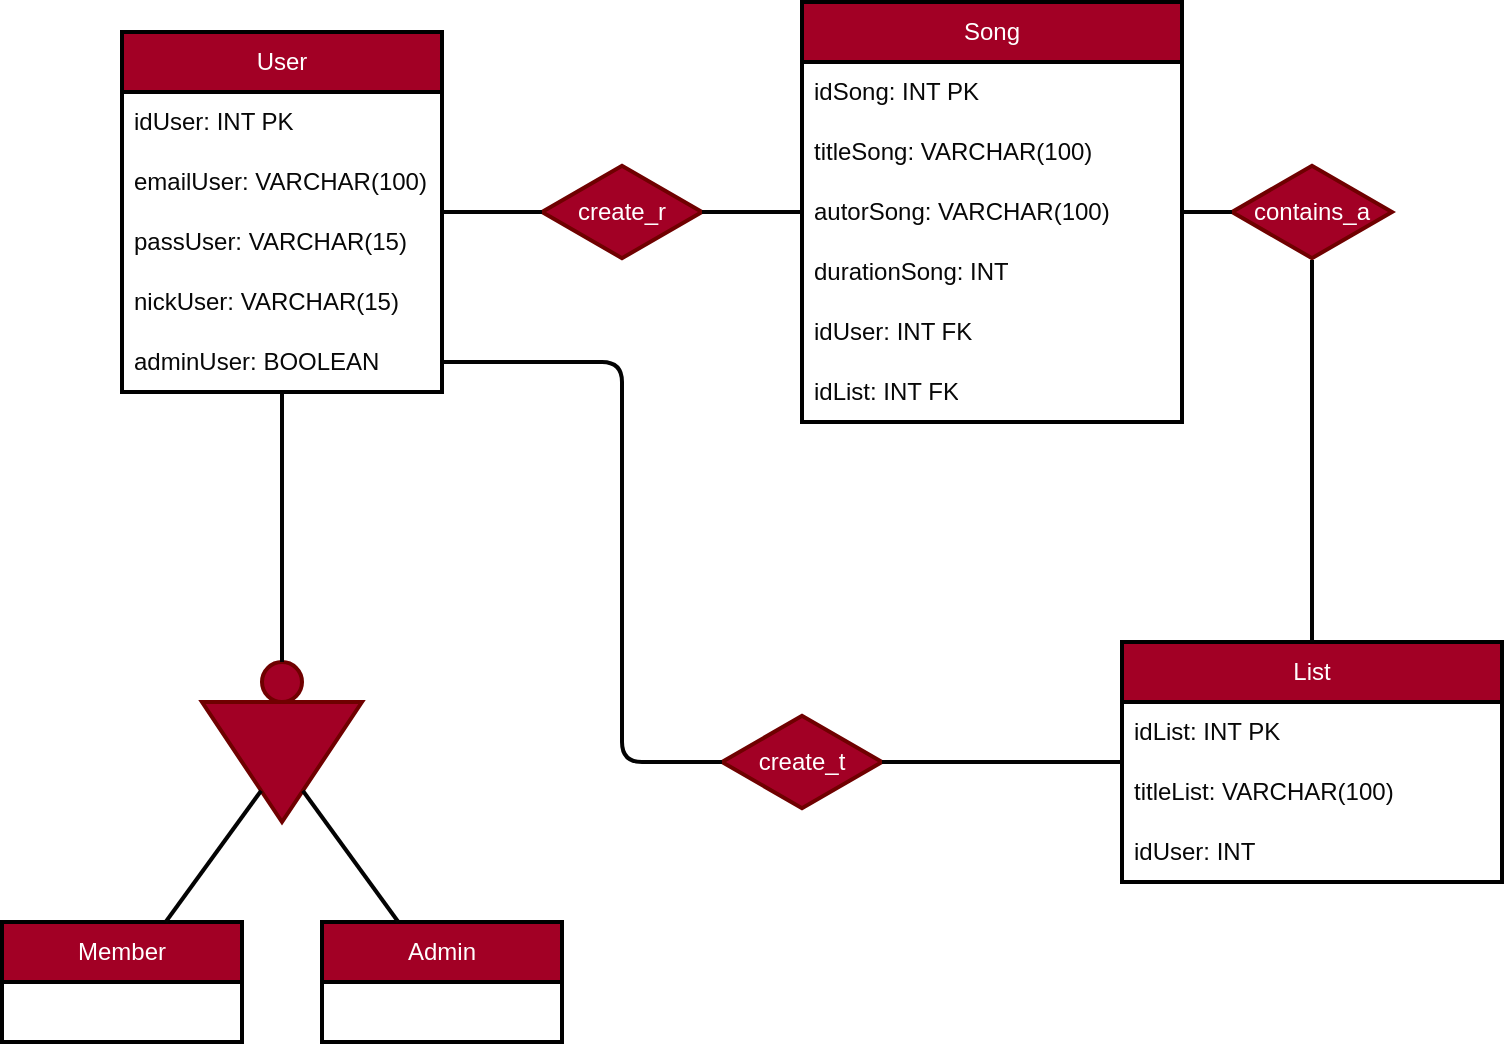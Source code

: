 <mxfile>
    <diagram id="C5RBs43oDa-KdzZeNtuy" name="Page-1">
        <mxGraphModel dx="948" dy="779" grid="1" gridSize="10" guides="1" tooltips="1" connect="1" arrows="1" fold="1" page="1" pageScale="1" pageWidth="827" pageHeight="1169" background="#ffffff" math="0" shadow="0">
            <root>
                <mxCell id="WIyWlLk6GJQsqaUBKTNV-0"/>
                <mxCell id="WIyWlLk6GJQsqaUBKTNV-1" parent="WIyWlLk6GJQsqaUBKTNV-0"/>
                <mxCell id="0" value="User" style="swimlane;fontStyle=0;childLayout=stackLayout;horizontal=1;startSize=30;horizontalStack=0;resizeParent=1;resizeParentMax=0;resizeLast=0;collapsible=1;marginBottom=0;whiteSpace=wrap;html=1;strokeColor=#000000;fontColor=#ffffff;fillColor=#a20025;strokeWidth=2;" parent="WIyWlLk6GJQsqaUBKTNV-1" vertex="1">
                    <mxGeometry x="100" y="35" width="160" height="180" as="geometry"/>
                </mxCell>
                <mxCell id="46" value="idUser: INT PK" style="text;strokeColor=none;fillColor=none;align=left;verticalAlign=middle;spacingLeft=4;spacingRight=4;overflow=hidden;points=[[0,0.5],[1,0.5]];portConstraint=eastwest;rotatable=0;whiteSpace=wrap;html=1;fontColor=#080808;" parent="0" vertex="1">
                    <mxGeometry y="30" width="160" height="30" as="geometry"/>
                </mxCell>
                <mxCell id="82" value="emailUser: VARCHAR(100)" style="text;strokeColor=none;fillColor=none;align=left;verticalAlign=middle;spacingLeft=4;spacingRight=4;overflow=hidden;points=[[0,0.5],[1,0.5]];portConstraint=eastwest;rotatable=0;whiteSpace=wrap;html=1;fontColor=#080808;" parent="0" vertex="1">
                    <mxGeometry y="60" width="160" height="30" as="geometry"/>
                </mxCell>
                <mxCell id="2" value="passUser: VARCHAR(15)" style="text;strokeColor=none;fillColor=none;align=left;verticalAlign=middle;spacingLeft=4;spacingRight=4;overflow=hidden;points=[[0,0.5],[1,0.5]];portConstraint=eastwest;rotatable=0;whiteSpace=wrap;html=1;fontColor=#080808;" parent="0" vertex="1">
                    <mxGeometry y="90" width="160" height="30" as="geometry"/>
                </mxCell>
                <mxCell id="3" value="nickUser: VARCHAR(15)" style="text;strokeColor=none;fillColor=none;align=left;verticalAlign=middle;spacingLeft=4;spacingRight=4;overflow=hidden;points=[[0,0.5],[1,0.5]];portConstraint=eastwest;rotatable=0;whiteSpace=wrap;html=1;fontColor=#080808;" parent="0" vertex="1">
                    <mxGeometry y="120" width="160" height="30" as="geometry"/>
                </mxCell>
                <mxCell id="6" value="adminUser: BOOLEAN" style="text;strokeColor=none;fillColor=none;align=left;verticalAlign=middle;spacingLeft=4;spacingRight=4;overflow=hidden;points=[[0,0.5],[1,0.5]];portConstraint=eastwest;rotatable=0;whiteSpace=wrap;html=1;fontColor=#080808;" parent="0" vertex="1">
                    <mxGeometry y="150" width="160" height="30" as="geometry"/>
                </mxCell>
                <mxCell id="7" value="Member" style="swimlane;fontStyle=0;childLayout=stackLayout;horizontal=1;startSize=30;horizontalStack=0;resizeParent=1;resizeParentMax=0;resizeLast=0;collapsible=1;marginBottom=0;whiteSpace=wrap;html=1;strokeColor=#000000;fontColor=#ffffff;fillColor=#a20025;strokeWidth=2;" parent="WIyWlLk6GJQsqaUBKTNV-1" vertex="1">
                    <mxGeometry x="40" y="480" width="120" height="60" as="geometry"/>
                </mxCell>
                <mxCell id="17" style="edgeStyle=none;html=1;fontColor=#000000;" parent="WIyWlLk6GJQsqaUBKTNV-1" source="14" target="15" edge="1">
                    <mxGeometry relative="1" as="geometry"/>
                </mxCell>
                <mxCell id="14" value="" style="triangle;whiteSpace=wrap;html=1;strokeColor=#6F0000;strokeWidth=2;fontColor=#ffffff;fillColor=#a20025;rotation=90;" parent="WIyWlLk6GJQsqaUBKTNV-1" vertex="1">
                    <mxGeometry x="150" y="360" width="60" height="80" as="geometry"/>
                </mxCell>
                <mxCell id="15" value="" style="ellipse;whiteSpace=wrap;html=1;aspect=fixed;strokeColor=#6F0000;strokeWidth=2;fontColor=#ffffff;fillColor=#a20025;" parent="WIyWlLk6GJQsqaUBKTNV-1" vertex="1">
                    <mxGeometry x="170" y="350" width="20" height="20" as="geometry"/>
                </mxCell>
                <mxCell id="16" value="" style="endArrow=none;html=1;fontColor=#000000;exitX=0.5;exitY=0;exitDx=0;exitDy=0;strokeColor=#030303;strokeWidth=2;" parent="WIyWlLk6GJQsqaUBKTNV-1" source="15" target="0" edge="1">
                    <mxGeometry width="50" height="50" relative="1" as="geometry">
                        <mxPoint x="350" y="410" as="sourcePoint"/>
                        <mxPoint x="400" y="360" as="targetPoint"/>
                    </mxGeometry>
                </mxCell>
                <mxCell id="18" value="Admin" style="swimlane;fontStyle=0;childLayout=stackLayout;horizontal=1;startSize=30;horizontalStack=0;resizeParent=1;resizeParentMax=0;resizeLast=0;collapsible=1;marginBottom=0;whiteSpace=wrap;html=1;strokeColor=#000000;fontColor=#ffffff;fillColor=#a20025;strokeWidth=2;" parent="WIyWlLk6GJQsqaUBKTNV-1" vertex="1">
                    <mxGeometry x="200" y="480" width="120" height="60" as="geometry"/>
                </mxCell>
                <mxCell id="24" value="" style="endArrow=none;html=1;fontColor=#000000;strokeColor=#030303;strokeWidth=2;" parent="WIyWlLk6GJQsqaUBKTNV-1" source="7" target="14" edge="1">
                    <mxGeometry width="50" height="50" relative="1" as="geometry">
                        <mxPoint x="190" y="360" as="sourcePoint"/>
                        <mxPoint x="190" y="320" as="targetPoint"/>
                    </mxGeometry>
                </mxCell>
                <mxCell id="25" value="" style="endArrow=none;html=1;fontColor=#000000;strokeColor=#030303;strokeWidth=2;" parent="WIyWlLk6GJQsqaUBKTNV-1" source="18" target="14" edge="1">
                    <mxGeometry width="50" height="50" relative="1" as="geometry">
                        <mxPoint x="124.545" y="490" as="sourcePoint"/>
                        <mxPoint x="178.98" y="423.469" as="targetPoint"/>
                    </mxGeometry>
                </mxCell>
                <mxCell id="42" value="List" style="swimlane;fontStyle=0;childLayout=stackLayout;horizontal=1;startSize=30;horizontalStack=0;resizeParent=1;resizeParentMax=0;resizeLast=0;collapsible=1;marginBottom=0;whiteSpace=wrap;html=1;strokeColor=#000000;fontColor=#ffffff;fillColor=#a20025;strokeWidth=2;" parent="WIyWlLk6GJQsqaUBKTNV-1" vertex="1">
                    <mxGeometry x="600" y="340" width="190" height="120" as="geometry"/>
                </mxCell>
                <mxCell id="43" value="idList: INT PK" style="text;strokeColor=none;fillColor=none;align=left;verticalAlign=middle;spacingLeft=4;spacingRight=4;overflow=hidden;points=[[0,0.5],[1,0.5]];portConstraint=eastwest;rotatable=0;whiteSpace=wrap;html=1;fontColor=#080808;" parent="42" vertex="1">
                    <mxGeometry y="30" width="190" height="30" as="geometry"/>
                </mxCell>
                <mxCell id="49" value="titleList: VARCHAR(100)" style="text;strokeColor=none;fillColor=none;align=left;verticalAlign=middle;spacingLeft=4;spacingRight=4;overflow=hidden;points=[[0,0.5],[1,0.5]];portConstraint=eastwest;rotatable=0;whiteSpace=wrap;html=1;fontColor=#080808;" parent="42" vertex="1">
                    <mxGeometry y="60" width="190" height="30" as="geometry"/>
                </mxCell>
                <mxCell id="85" value="idUser: INT" style="text;strokeColor=none;fillColor=none;align=left;verticalAlign=middle;spacingLeft=4;spacingRight=4;overflow=hidden;points=[[0,0.5],[1,0.5]];portConstraint=eastwest;rotatable=0;whiteSpace=wrap;html=1;fontColor=#080808;" parent="42" vertex="1">
                    <mxGeometry y="90" width="190" height="30" as="geometry"/>
                </mxCell>
                <mxCell id="50" value="contains_a" style="html=1;whiteSpace=wrap;aspect=fixed;shape=isoRectangle;strokeColor=#6F0000;strokeWidth=2;fontColor=#ffffff;fillColor=#a20025;" parent="WIyWlLk6GJQsqaUBKTNV-1" vertex="1">
                    <mxGeometry x="655" y="101" width="80" height="48" as="geometry"/>
                </mxCell>
                <mxCell id="51" value="" style="endArrow=none;html=1;fontColor=#000000;strokeColor=#030303;strokeWidth=2;" parent="WIyWlLk6GJQsqaUBKTNV-1" source="50" target="42" edge="1">
                    <mxGeometry width="50" height="50" relative="1" as="geometry">
                        <mxPoint x="705" y="490" as="sourcePoint"/>
                        <mxPoint x="695" y="380" as="targetPoint"/>
                    </mxGeometry>
                </mxCell>
                <mxCell id="52" value="Song" style="swimlane;fontStyle=0;childLayout=stackLayout;horizontal=1;startSize=30;horizontalStack=0;resizeParent=1;resizeParentMax=0;resizeLast=0;collapsible=1;marginBottom=0;whiteSpace=wrap;html=1;strokeColor=#000000;fontColor=#ffffff;fillColor=#a20025;strokeWidth=2;" parent="WIyWlLk6GJQsqaUBKTNV-1" vertex="1">
                    <mxGeometry x="440" y="20" width="190" height="210" as="geometry"/>
                </mxCell>
                <mxCell id="53" value="idSong: INT PK" style="text;strokeColor=none;fillColor=none;align=left;verticalAlign=middle;spacingLeft=4;spacingRight=4;overflow=hidden;points=[[0,0.5],[1,0.5]];portConstraint=eastwest;rotatable=0;whiteSpace=wrap;html=1;fontColor=#080808;" parent="52" vertex="1">
                    <mxGeometry y="30" width="190" height="30" as="geometry"/>
                </mxCell>
                <mxCell id="84" value="titleSong: VARCHAR(100)" style="text;strokeColor=none;fillColor=none;align=left;verticalAlign=middle;spacingLeft=4;spacingRight=4;overflow=hidden;points=[[0,0.5],[1,0.5]];portConstraint=eastwest;rotatable=0;whiteSpace=wrap;html=1;fontColor=#080808;" parent="52" vertex="1">
                    <mxGeometry y="60" width="190" height="30" as="geometry"/>
                </mxCell>
                <mxCell id="81" value="autorSong: VARCHAR(100)" style="text;strokeColor=none;fillColor=none;align=left;verticalAlign=middle;spacingLeft=4;spacingRight=4;overflow=hidden;points=[[0,0.5],[1,0.5]];portConstraint=eastwest;rotatable=0;whiteSpace=wrap;html=1;fontColor=#080808;" parent="52" vertex="1">
                    <mxGeometry y="90" width="190" height="30" as="geometry"/>
                </mxCell>
                <mxCell id="73" value="durationSong: INT" style="text;strokeColor=none;fillColor=none;align=left;verticalAlign=middle;spacingLeft=4;spacingRight=4;overflow=hidden;points=[[0,0.5],[1,0.5]];portConstraint=eastwest;rotatable=0;whiteSpace=wrap;html=1;fontColor=#080808;" parent="52" vertex="1">
                    <mxGeometry y="120" width="190" height="30" as="geometry"/>
                </mxCell>
                <mxCell id="55" value="idUser: INT FK" style="text;strokeColor=none;fillColor=none;align=left;verticalAlign=middle;spacingLeft=4;spacingRight=4;overflow=hidden;points=[[0,0.5],[1,0.5]];portConstraint=eastwest;rotatable=0;whiteSpace=wrap;html=1;fontColor=#080808;" parent="52" vertex="1">
                    <mxGeometry y="150" width="190" height="30" as="geometry"/>
                </mxCell>
                <mxCell id="78" value="idList: INT FK" style="text;strokeColor=none;fillColor=none;align=left;verticalAlign=middle;spacingLeft=4;spacingRight=4;overflow=hidden;points=[[0,0.5],[1,0.5]];portConstraint=eastwest;rotatable=0;whiteSpace=wrap;html=1;fontColor=#080808;" parent="52" vertex="1">
                    <mxGeometry y="180" width="190" height="30" as="geometry"/>
                </mxCell>
                <mxCell id="56" value="" style="endArrow=none;html=1;fontColor=#000000;strokeColor=#030303;strokeWidth=2;" parent="WIyWlLk6GJQsqaUBKTNV-1" source="52" target="50" edge="1">
                    <mxGeometry width="50" height="50" relative="1" as="geometry">
                        <mxPoint x="625" y="244" as="sourcePoint"/>
                        <mxPoint x="705" y="370" as="targetPoint"/>
                    </mxGeometry>
                </mxCell>
                <mxCell id="66" value="create_r" style="html=1;whiteSpace=wrap;aspect=fixed;shape=isoRectangle;strokeColor=#6F0000;strokeWidth=2;fontColor=#ffffff;fillColor=#a20025;" parent="WIyWlLk6GJQsqaUBKTNV-1" vertex="1">
                    <mxGeometry x="310" y="101" width="80" height="48" as="geometry"/>
                </mxCell>
                <mxCell id="67" value="" style="endArrow=none;html=1;fontColor=#000000;strokeColor=#030303;strokeWidth=2;" parent="WIyWlLk6GJQsqaUBKTNV-1" source="0" target="66" edge="1">
                    <mxGeometry width="50" height="50" relative="1" as="geometry">
                        <mxPoint x="270" y="243.58" as="sourcePoint"/>
                        <mxPoint x="305" y="243.58" as="targetPoint"/>
                    </mxGeometry>
                </mxCell>
                <mxCell id="69" value="" style="endArrow=none;html=1;fontColor=#000000;strokeColor=#030303;strokeWidth=2;" parent="WIyWlLk6GJQsqaUBKTNV-1" source="66" target="52" edge="1">
                    <mxGeometry width="50" height="50" relative="1" as="geometry">
                        <mxPoint x="270.0" y="244.5" as="sourcePoint"/>
                        <mxPoint x="310.0" y="249.25" as="targetPoint"/>
                    </mxGeometry>
                </mxCell>
                <mxCell id="75" value="create_t" style="html=1;whiteSpace=wrap;aspect=fixed;shape=isoRectangle;strokeColor=#6F0000;strokeWidth=2;fontColor=#ffffff;fillColor=#a20025;" parent="WIyWlLk6GJQsqaUBKTNV-1" vertex="1">
                    <mxGeometry x="400" y="376" width="80" height="48" as="geometry"/>
                </mxCell>
                <mxCell id="76" value="" style="endArrow=none;html=1;fontColor=#000000;strokeColor=#030303;strokeWidth=2;" parent="WIyWlLk6GJQsqaUBKTNV-1" source="75" target="42" edge="1">
                    <mxGeometry width="50" height="50" relative="1" as="geometry">
                        <mxPoint x="400" y="165" as="sourcePoint"/>
                        <mxPoint x="450" y="165" as="targetPoint"/>
                    </mxGeometry>
                </mxCell>
                <mxCell id="83" value="" style="endArrow=none;html=1;fontColor=#000000;strokeColor=#030303;strokeWidth=2;exitX=1;exitY=0.5;exitDx=0;exitDy=0;" parent="WIyWlLk6GJQsqaUBKTNV-1" target="75" edge="1">
                    <mxGeometry width="50" height="50" relative="1" as="geometry">
                        <mxPoint x="260" y="200" as="sourcePoint"/>
                        <mxPoint x="400" y="240" as="targetPoint"/>
                        <Array as="points">
                            <mxPoint x="350" y="200"/>
                            <mxPoint x="350" y="400"/>
                        </Array>
                    </mxGeometry>
                </mxCell>
            </root>
        </mxGraphModel>
    </diagram>
</mxfile>